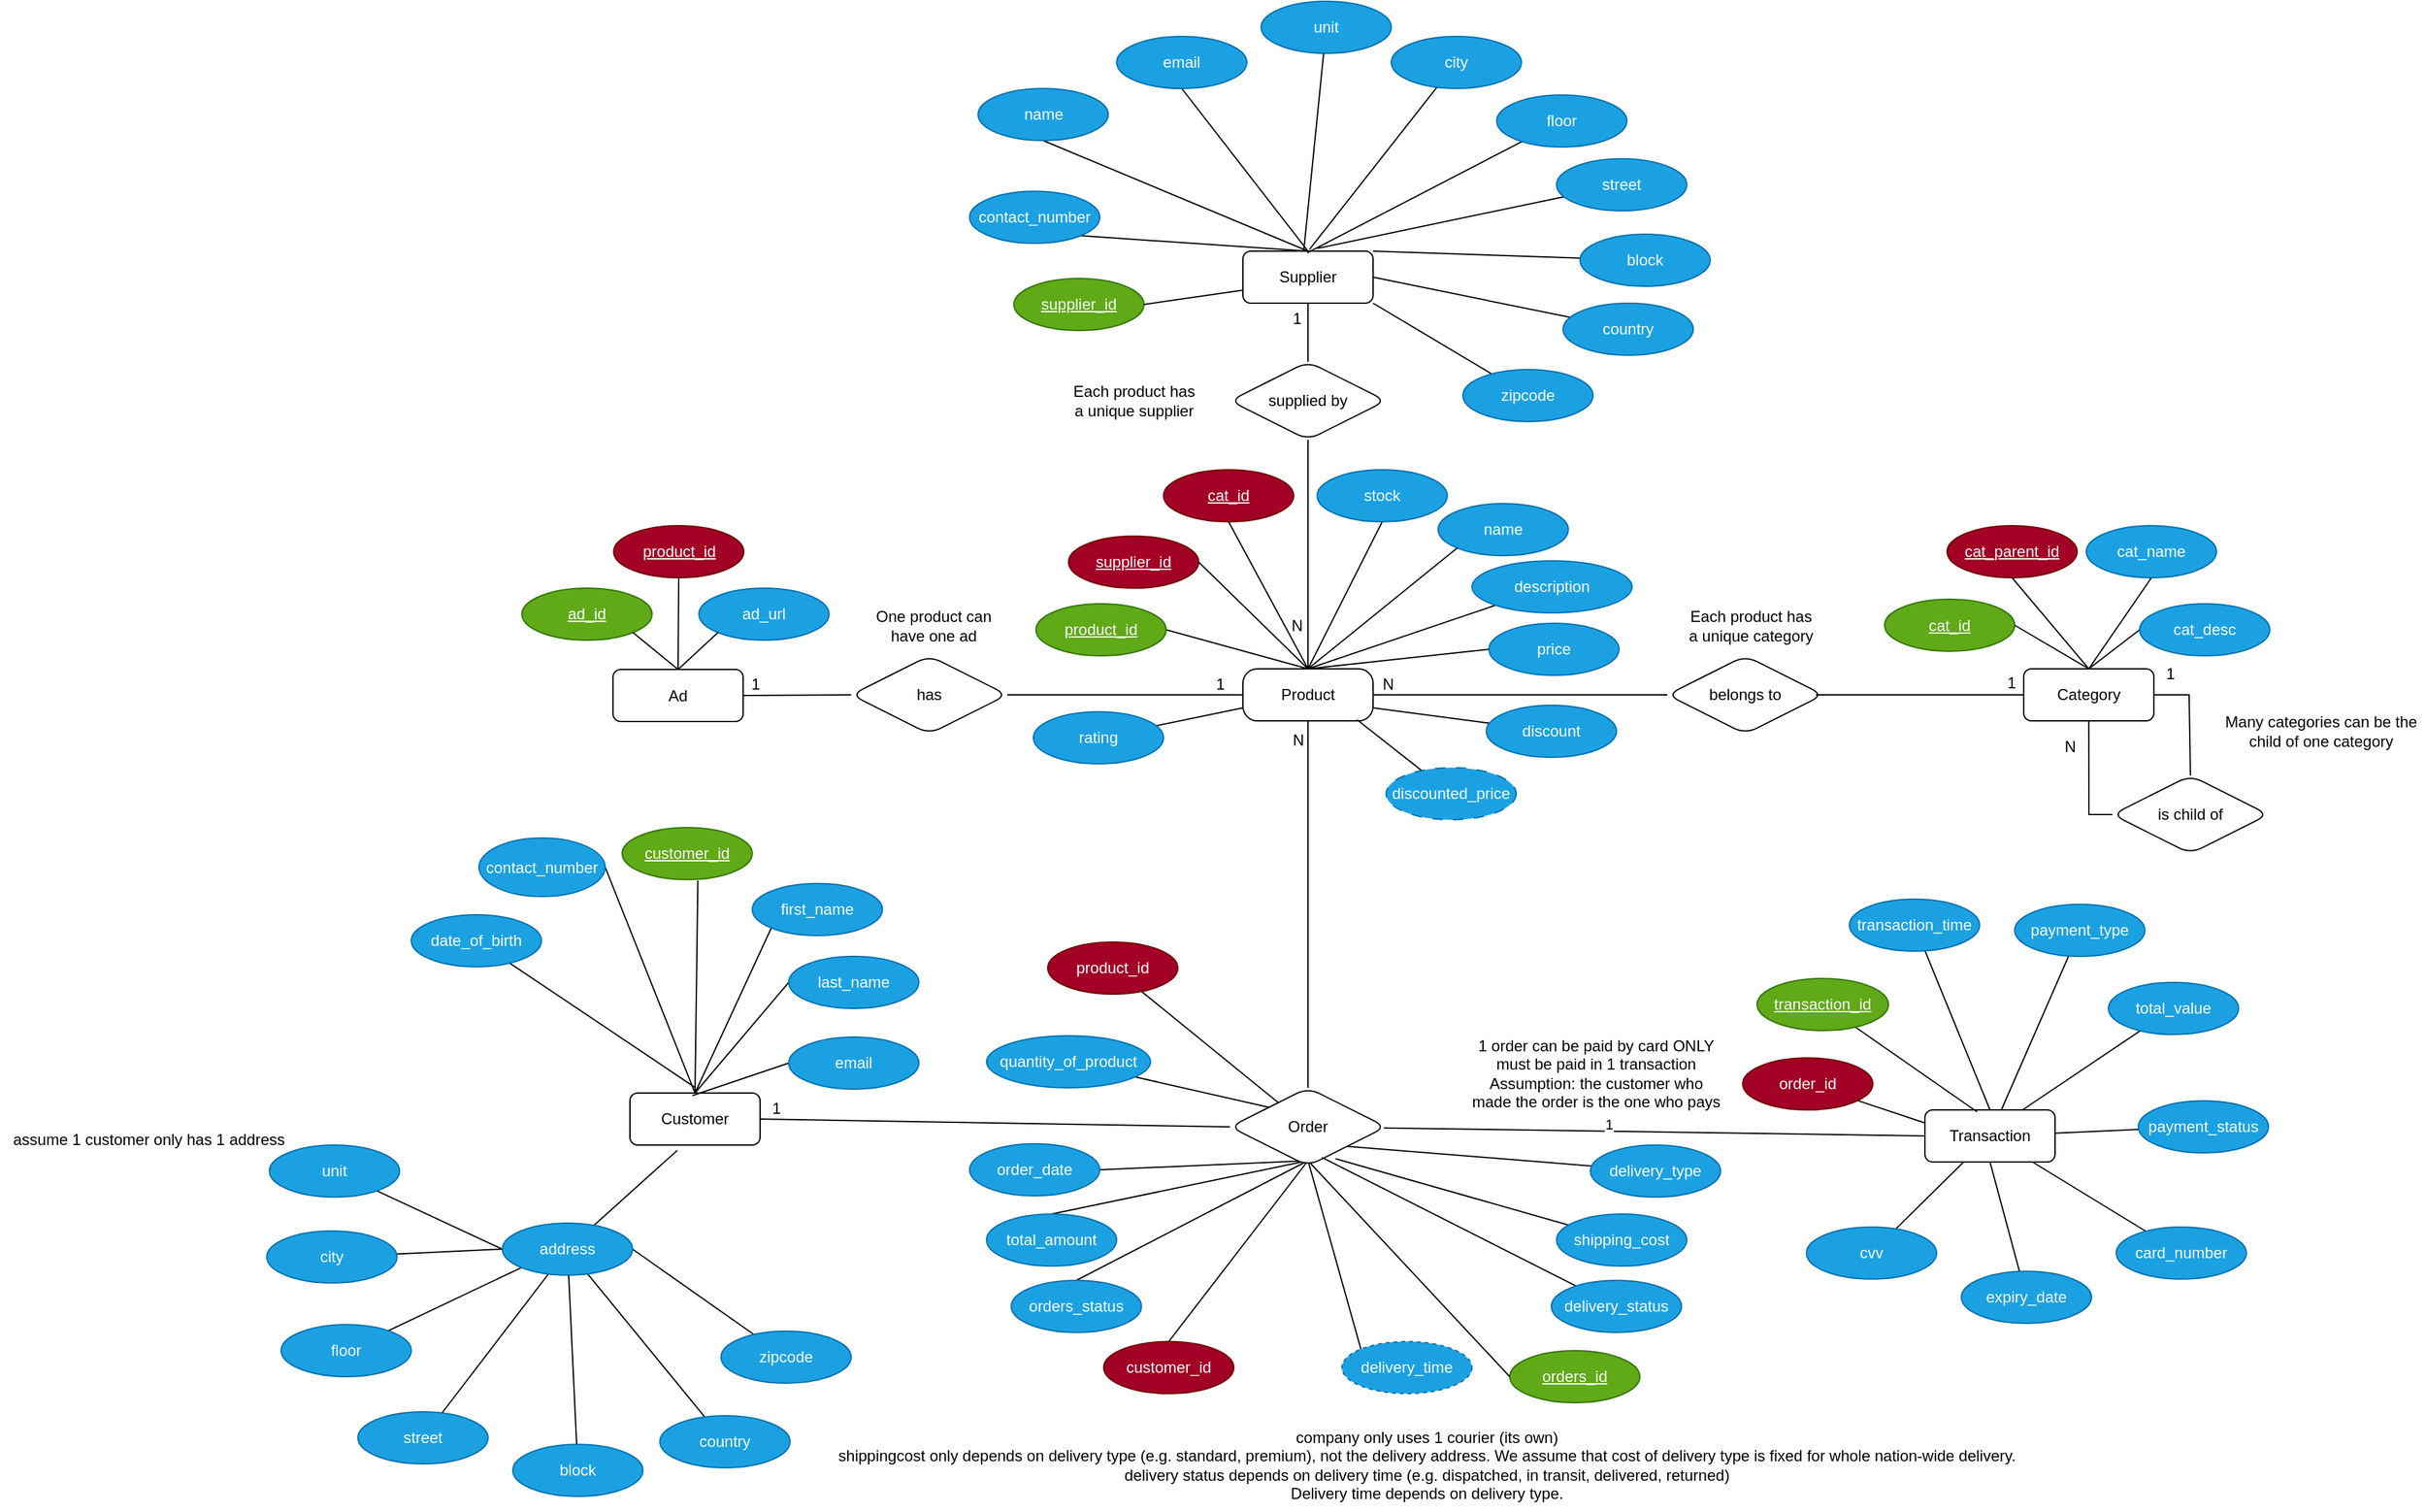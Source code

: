 <mxfile>
    <diagram id="CGE-V-YyImQBMw3J6Rf1" name="Page-1">
        <mxGraphModel dx="2831" dy="1162" grid="0" gridSize="13" guides="1" tooltips="1" connect="1" arrows="1" fold="1" page="0" pageScale="1" pageWidth="827" pageHeight="1169" math="0" shadow="0">
            <root>
                <mxCell id="0"/>
                <mxCell id="1" parent="0"/>
                <mxCell id="2" value="Customer" style="whiteSpace=wrap;html=1;align=center;rounded=1;" parent="1" vertex="1">
                    <mxGeometry x="-218" y="716" width="100" height="40" as="geometry"/>
                </mxCell>
                <mxCell id="238" style="edgeStyle=none;html=1;entryX=0.5;entryY=1;entryDx=0;entryDy=0;strokeColor=default;fontSize=10;endArrow=none;endFill=0;exitX=0.5;exitY=0;exitDx=0;exitDy=0;" parent="1" source="3" target="237" edge="1">
                    <mxGeometry relative="1" as="geometry">
                        <mxPoint x="312" y="360" as="sourcePoint"/>
                    </mxGeometry>
                </mxCell>
                <mxCell id="3" value="Product" style="whiteSpace=wrap;html=1;align=center;rounded=1;arcSize=28;" parent="1" vertex="1">
                    <mxGeometry x="253" y="390" width="100" height="40" as="geometry"/>
                </mxCell>
                <mxCell id="179" style="edgeStyle=none;html=1;exitX=0.5;exitY=1;exitDx=0;exitDy=0;entryX=1;entryY=0.5;entryDx=0;entryDy=0;strokeColor=default;endArrow=none;endFill=0;" parent="1" target="177" edge="1">
                    <mxGeometry relative="1" as="geometry">
                        <mxPoint x="303" y="768" as="sourcePoint"/>
                    </mxGeometry>
                </mxCell>
                <mxCell id="314" style="edgeStyle=none;html=1;exitX=0.5;exitY=1;exitDx=0;exitDy=0;entryX=0;entryY=0;entryDx=0;entryDy=0;endArrow=none;endFill=0;" parent="1" target="329" edge="1">
                    <mxGeometry relative="1" as="geometry">
                        <mxPoint x="303" y="768" as="sourcePoint"/>
                        <mxPoint x="363" y="863" as="targetPoint"/>
                    </mxGeometry>
                </mxCell>
                <mxCell id="6" value="Transaction" style="whiteSpace=wrap;html=1;align=center;rounded=1;" parent="1" vertex="1">
                    <mxGeometry x="777" y="729" width="100" height="40" as="geometry"/>
                </mxCell>
                <mxCell id="214" style="edgeStyle=none;html=1;exitX=0.5;exitY=0;exitDx=0;exitDy=0;entryX=0.5;entryY=1;entryDx=0;entryDy=0;strokeColor=default;endArrow=none;endFill=0;" parent="1" source="7" target="211" edge="1">
                    <mxGeometry relative="1" as="geometry"/>
                </mxCell>
                <mxCell id="7" value="Supplier" style="whiteSpace=wrap;html=1;align=center;rounded=1;" parent="1" vertex="1">
                    <mxGeometry x="253" y="69" width="100" height="40" as="geometry"/>
                </mxCell>
                <mxCell id="8" value="Category" style="whiteSpace=wrap;html=1;align=center;rounded=1;" parent="1" vertex="1">
                    <mxGeometry x="852.9" y="390" width="100" height="40" as="geometry"/>
                </mxCell>
                <mxCell id="9" value="Ad" style="whiteSpace=wrap;html=1;align=center;rounded=1;" parent="1" vertex="1">
                    <mxGeometry x="-231" y="390.5" width="100" height="40" as="geometry"/>
                </mxCell>
                <mxCell id="10" value="belongs to" style="shape=rhombus;perimeter=rhombusPerimeter;whiteSpace=wrap;html=1;align=center;rounded=1;" parent="1" vertex="1">
                    <mxGeometry x="579" y="380" width="120" height="60" as="geometry"/>
                </mxCell>
                <mxCell id="21" value="" style="endArrow=none;html=1;rounded=1;entryX=0;entryY=0.5;entryDx=0;entryDy=0;exitX=0.953;exitY=0.499;exitDx=0;exitDy=0;exitPerimeter=0;" parent="1" source="10" target="8" edge="1">
                    <mxGeometry relative="1" as="geometry">
                        <mxPoint x="793" y="344" as="sourcePoint"/>
                        <mxPoint x="950" y="440" as="targetPoint"/>
                    </mxGeometry>
                </mxCell>
                <mxCell id="22" value="1" style="resizable=0;html=1;align=right;verticalAlign=bottom;rounded=1;" parent="21" connectable="0" vertex="1">
                    <mxGeometry x="1" relative="1" as="geometry">
                        <mxPoint x="-5" as="offset"/>
                    </mxGeometry>
                </mxCell>
                <mxCell id="23" value="" style="endArrow=none;html=1;rounded=1;exitX=0;exitY=0.5;exitDx=0;exitDy=0;entryX=1;entryY=0.5;entryDx=0;entryDy=0;" parent="1" source="10" target="3" edge="1">
                    <mxGeometry relative="1" as="geometry">
                        <mxPoint x="403" y="422" as="sourcePoint"/>
                        <mxPoint x="364" y="422" as="targetPoint"/>
                    </mxGeometry>
                </mxCell>
                <mxCell id="24" value="N" style="resizable=0;html=1;align=right;verticalAlign=bottom;rounded=1;" parent="23" connectable="0" vertex="1">
                    <mxGeometry x="1" relative="1" as="geometry">
                        <mxPoint x="16" as="offset"/>
                    </mxGeometry>
                </mxCell>
                <mxCell id="25" value="cat_id" style="ellipse;whiteSpace=wrap;html=1;align=center;fontStyle=4;rounded=1;fillColor=#60a917;fontColor=#ffffff;strokeColor=#2D7600;" parent="1" vertex="1">
                    <mxGeometry x="746" y="336.5" width="100" height="40" as="geometry"/>
                </mxCell>
                <mxCell id="28" value="" style="endArrow=none;html=1;rounded=0;entryX=0.5;entryY=0;entryDx=0;entryDy=0;exitX=1;exitY=0.5;exitDx=0;exitDy=0;" parent="1" source="25" target="8" edge="1">
                    <mxGeometry relative="1" as="geometry">
                        <mxPoint x="590.9" y="474" as="sourcePoint"/>
                        <mxPoint x="750.9" y="474" as="targetPoint"/>
                    </mxGeometry>
                </mxCell>
                <mxCell id="32" value="&lt;u&gt;cat_id&lt;/u&gt;" style="ellipse;whiteSpace=wrap;html=1;align=center;rounded=1;fillColor=#a20025;fontColor=#ffffff;strokeColor=#6F0000;" parent="1" vertex="1">
                    <mxGeometry x="192" y="237" width="100" height="40" as="geometry"/>
                </mxCell>
                <mxCell id="35" value="name" style="ellipse;whiteSpace=wrap;html=1;align=center;fontStyle=0;rounded=1;fillColor=#1ba1e2;fontColor=#ffffff;strokeColor=#006EAF;" parent="1" vertex="1">
                    <mxGeometry x="403" y="263" width="100" height="40" as="geometry"/>
                </mxCell>
                <mxCell id="36" value="" style="endArrow=none;html=1;rounded=0;exitX=0;exitY=1;exitDx=0;exitDy=0;entryX=0.5;entryY=0;entryDx=0;entryDy=0;" parent="1" source="35" target="3" edge="1">
                    <mxGeometry relative="1" as="geometry">
                        <mxPoint x="346" y="422" as="sourcePoint"/>
                        <mxPoint x="219" y="410" as="targetPoint"/>
                    </mxGeometry>
                </mxCell>
                <mxCell id="41" value="" style="endArrow=none;html=1;rounded=0;exitX=0.5;exitY=1;exitDx=0;exitDy=0;entryX=0.5;entryY=0;entryDx=0;entryDy=0;" parent="1" source="32" target="3" edge="1">
                    <mxGeometry relative="1" as="geometry">
                        <mxPoint x="327" y="422" as="sourcePoint"/>
                        <mxPoint x="219" y="410" as="targetPoint"/>
                    </mxGeometry>
                </mxCell>
                <mxCell id="393" style="edgeStyle=none;html=1;endArrow=none;endFill=0;" parent="1" source="52" target="317" edge="1">
                    <mxGeometry relative="1" as="geometry"/>
                </mxCell>
                <mxCell id="52" value="product_id" style="ellipse;whiteSpace=wrap;html=1;align=center;fontStyle=0;rounded=1;fillColor=#a20025;fontColor=#ffffff;strokeColor=#6F0000;" parent="1" vertex="1">
                    <mxGeometry x="103" y="600" width="100" height="40" as="geometry"/>
                </mxCell>
                <mxCell id="60" value="&lt;div&gt;orders_id&lt;/div&gt;" style="ellipse;whiteSpace=wrap;html=1;align=center;fontStyle=4;rounded=1;fillColor=#60a917;fontColor=#ffffff;strokeColor=#2D7600;" parent="1" vertex="1">
                    <mxGeometry x="458" y="914" width="100" height="40" as="geometry"/>
                </mxCell>
                <mxCell id="61" value="" style="endArrow=none;html=1;rounded=0;exitX=0.5;exitY=1;exitDx=0;exitDy=0;entryX=0;entryY=0.5;entryDx=0;entryDy=0;" parent="1" target="60" edge="1">
                    <mxGeometry relative="1" as="geometry">
                        <mxPoint x="303" y="768" as="sourcePoint"/>
                        <mxPoint x="459" y="850" as="targetPoint"/>
                    </mxGeometry>
                </mxCell>
                <mxCell id="62" value="" style="endArrow=none;html=1;rounded=0;entryX=0.5;entryY=0;entryDx=0;entryDy=0;exitX=0.5;exitY=1;exitDx=0;exitDy=0;" parent="1" target="64" edge="1">
                    <mxGeometry relative="1" as="geometry">
                        <mxPoint x="303" y="768" as="sourcePoint"/>
                        <mxPoint x="1168" y="798.67" as="targetPoint"/>
                    </mxGeometry>
                </mxCell>
                <mxCell id="64" value="&lt;div&gt;customer_id&lt;/div&gt;" style="ellipse;whiteSpace=wrap;html=1;align=center;fontStyle=0;rounded=1;fillColor=#a20025;fontColor=#ffffff;strokeColor=#6F0000;" parent="1" vertex="1">
                    <mxGeometry x="146" y="907" width="100" height="40" as="geometry"/>
                </mxCell>
                <mxCell id="66" value="supplied by" style="shape=rhombus;perimeter=rhombusPerimeter;whiteSpace=wrap;html=1;align=center;rounded=1;" parent="1" vertex="1">
                    <mxGeometry x="243" y="154" width="120" height="60" as="geometry"/>
                </mxCell>
                <mxCell id="67" value="" style="endArrow=none;html=1;rounded=1;entryX=0.5;entryY=1;entryDx=0;entryDy=0;exitX=0.5;exitY=0;exitDx=0;exitDy=0;" parent="1" source="66" target="7" edge="1">
                    <mxGeometry relative="1" as="geometry">
                        <mxPoint x="515" y="164" as="sourcePoint"/>
                        <mxPoint x="564.64" y="230" as="targetPoint"/>
                    </mxGeometry>
                </mxCell>
                <mxCell id="68" value="1" style="resizable=0;html=1;align=right;verticalAlign=bottom;rounded=1;" parent="67" connectable="0" vertex="1">
                    <mxGeometry x="1" relative="1" as="geometry">
                        <mxPoint x="-5" y="20" as="offset"/>
                    </mxGeometry>
                </mxCell>
                <mxCell id="69" value="" style="endArrow=none;html=1;rounded=1;exitX=0.5;exitY=1;exitDx=0;exitDy=0;entryX=0.5;entryY=0;entryDx=0;entryDy=0;" parent="1" source="66" target="3" edge="1">
                    <mxGeometry relative="1" as="geometry">
                        <mxPoint x="385" y="313" as="sourcePoint"/>
                        <mxPoint x="335" y="301" as="targetPoint"/>
                    </mxGeometry>
                </mxCell>
                <mxCell id="70" value="N" style="resizable=0;html=1;align=right;verticalAlign=bottom;rounded=1;" parent="69" connectable="0" vertex="1">
                    <mxGeometry x="1" relative="1" as="geometry">
                        <mxPoint x="-4" y="-25" as="offset"/>
                    </mxGeometry>
                </mxCell>
                <mxCell id="71" value="supplier_id" style="ellipse;whiteSpace=wrap;html=1;align=center;fontStyle=4;rounded=1;fillColor=#60a917;fontColor=#ffffff;strokeColor=#2D7600;" parent="1" vertex="1">
                    <mxGeometry x="77" y="90" width="100" height="40" as="geometry"/>
                </mxCell>
                <mxCell id="72" value="" style="endArrow=none;html=1;rounded=0;entryX=1;entryY=0.5;entryDx=0;entryDy=0;exitX=0;exitY=0.75;exitDx=0;exitDy=0;" parent="1" source="7" target="71" edge="1">
                    <mxGeometry relative="1" as="geometry">
                        <mxPoint x="373" y="88" as="sourcePoint"/>
                        <mxPoint x="331" y="98" as="targetPoint"/>
                    </mxGeometry>
                </mxCell>
                <mxCell id="73" value="Each product has&lt;br&gt; a unique supplier" style="text;html=1;align=center;verticalAlign=middle;resizable=0;points=[];autosize=1;strokeColor=none;fillColor=none;" parent="1" vertex="1">
                    <mxGeometry x="112" y="163.5" width="114" height="41" as="geometry"/>
                </mxCell>
                <mxCell id="75" value="" style="endArrow=none;html=1;rounded=0;exitX=0.5;exitY=0;exitDx=0;exitDy=0;entryX=0.582;entryY=1.02;entryDx=0;entryDy=0;entryPerimeter=0;" parent="1" source="2" target="76" edge="1">
                    <mxGeometry relative="1" as="geometry">
                        <mxPoint x="-297" y="782.67" as="sourcePoint"/>
                        <mxPoint x="-297" y="820.34" as="targetPoint"/>
                    </mxGeometry>
                </mxCell>
                <mxCell id="76" value="&lt;div&gt;customer_id&lt;/div&gt;" style="ellipse;whiteSpace=wrap;html=1;align=center;fontStyle=4;rounded=1;fillColor=#60a917;fontColor=#ffffff;strokeColor=#2D7600;" parent="1" vertex="1">
                    <mxGeometry x="-224" y="512" width="100" height="40" as="geometry"/>
                </mxCell>
                <mxCell id="77" value="Each product has&lt;br&gt; a unique category" style="text;html=1;align=center;verticalAlign=middle;resizable=0;points=[];autosize=1;strokeColor=none;fillColor=none;" parent="1" vertex="1">
                    <mxGeometry x="585" y="336" width="115" height="41" as="geometry"/>
                </mxCell>
                <mxCell id="78" value="" style="endArrow=none;html=1;rounded=0;entryX=1;entryY=0.5;entryDx=0;entryDy=0;exitX=0;exitY=0.5;exitDx=0;exitDy=0;" parent="1" source="317" target="2" edge="1">
                    <mxGeometry relative="1" as="geometry">
                        <mxPoint x="30" y="748" as="sourcePoint"/>
                        <mxPoint x="155" y="548.67" as="targetPoint"/>
                    </mxGeometry>
                </mxCell>
                <mxCell id="79" value="1" style="resizable=0;html=1;align=right;verticalAlign=bottom;" parent="78" connectable="0" vertex="1">
                    <mxGeometry x="1" relative="1" as="geometry">
                        <mxPoint x="16" as="offset"/>
                    </mxGeometry>
                </mxCell>
                <mxCell id="82" value="" style="endArrow=none;html=1;rounded=0;entryX=0.5;entryY=1;entryDx=0;entryDy=0;exitX=0.5;exitY=0;exitDx=0;exitDy=0;" parent="1" source="317" target="3" edge="1">
                    <mxGeometry relative="1" as="geometry">
                        <mxPoint x="303" y="510" as="sourcePoint"/>
                        <mxPoint x="340" y="582" as="targetPoint"/>
                    </mxGeometry>
                </mxCell>
                <mxCell id="83" value="N" style="resizable=0;html=1;align=right;verticalAlign=bottom;" parent="82" connectable="0" vertex="1">
                    <mxGeometry x="1" relative="1" as="geometry">
                        <mxPoint x="-3" y="23" as="offset"/>
                    </mxGeometry>
                </mxCell>
                <mxCell id="87" value="supplier_id" style="ellipse;whiteSpace=wrap;html=1;align=center;fontStyle=4;rounded=1;fillColor=#a20025;fontColor=#ffffff;strokeColor=#6F0000;" parent="1" vertex="1">
                    <mxGeometry x="119" y="288" width="100" height="40" as="geometry"/>
                </mxCell>
                <mxCell id="88" value="" style="endArrow=none;html=1;rounded=0;exitX=1;exitY=0.5;exitDx=0;exitDy=0;entryX=0.5;entryY=0;entryDx=0;entryDy=0;" parent="1" source="87" target="3" edge="1">
                    <mxGeometry relative="1" as="geometry">
                        <mxPoint x="346" y="546" as="sourcePoint"/>
                        <mxPoint x="253" y="534" as="targetPoint"/>
                    </mxGeometry>
                </mxCell>
                <mxCell id="402" style="edgeStyle=none;html=1;entryX=0.401;entryY=0.037;entryDx=0;entryDy=0;entryPerimeter=0;endArrow=none;endFill=0;" parent="1" source="94" target="6" edge="1">
                    <mxGeometry relative="1" as="geometry"/>
                </mxCell>
                <mxCell id="94" value="transaction_id" style="ellipse;whiteSpace=wrap;html=1;align=center;fontStyle=4;rounded=1;fillColor=#60a917;fontColor=#ffffff;strokeColor=#2D7600;" parent="1" vertex="1">
                    <mxGeometry x="648" y="628" width="101" height="40" as="geometry"/>
                </mxCell>
                <mxCell id="108" value="&lt;u&gt;ad_id&lt;/u&gt;" style="ellipse;whiteSpace=wrap;html=1;align=center;rounded=1;fillColor=#60a917;fontColor=#ffffff;strokeColor=#2D7600;" parent="1" vertex="1">
                    <mxGeometry x="-301" y="328" width="100" height="40" as="geometry"/>
                </mxCell>
                <mxCell id="111" value="" style="endArrow=none;html=1;rounded=0;exitX=1;exitY=1;exitDx=0;exitDy=0;entryX=0.5;entryY=0;entryDx=0;entryDy=0;" parent="1" source="108" target="9" edge="1">
                    <mxGeometry relative="1" as="geometry">
                        <mxPoint x="-99" y="362" as="sourcePoint"/>
                        <mxPoint x="-173" y="350.0" as="targetPoint"/>
                    </mxGeometry>
                </mxCell>
                <mxCell id="114" value="has" style="shape=rhombus;perimeter=rhombusPerimeter;whiteSpace=wrap;html=1;align=center;rounded=1;" parent="1" vertex="1">
                    <mxGeometry x="-48" y="380" width="120" height="60" as="geometry"/>
                </mxCell>
                <mxCell id="119" value="" style="endArrow=none;html=1;rounded=0;entryX=0;entryY=0.5;entryDx=0;entryDy=0;exitX=1;exitY=0.5;exitDx=0;exitDy=0;" parent="1" source="114" target="3" edge="1">
                    <mxGeometry relative="1" as="geometry">
                        <mxPoint x="102" y="378" as="sourcePoint"/>
                        <mxPoint x="262" y="378" as="targetPoint"/>
                    </mxGeometry>
                </mxCell>
                <mxCell id="120" value="1" style="resizable=0;html=1;align=right;verticalAlign=bottom;" parent="119" connectable="0" vertex="1">
                    <mxGeometry x="1" relative="1" as="geometry">
                        <mxPoint x="-14" as="offset"/>
                    </mxGeometry>
                </mxCell>
                <mxCell id="121" value="" style="endArrow=none;html=1;rounded=0;entryX=1;entryY=0.5;entryDx=0;entryDy=0;exitX=0;exitY=0.5;exitDx=0;exitDy=0;" parent="1" source="114" target="9" edge="1">
                    <mxGeometry relative="1" as="geometry">
                        <mxPoint x="-57" y="410.0" as="sourcePoint"/>
                        <mxPoint x="156" y="423.0" as="targetPoint"/>
                    </mxGeometry>
                </mxCell>
                <mxCell id="122" value="1" style="resizable=0;html=1;align=right;verticalAlign=bottom;" parent="121" connectable="0" vertex="1">
                    <mxGeometry x="1" relative="1" as="geometry">
                        <mxPoint x="13" as="offset"/>
                    </mxGeometry>
                </mxCell>
                <mxCell id="123" value="One product can &lt;br&gt;have one ad" style="text;html=1;align=center;verticalAlign=middle;resizable=0;points=[];autosize=1;strokeColor=none;fillColor=none;" parent="1" vertex="1">
                    <mxGeometry x="-39" y="336.5" width="108" height="41" as="geometry"/>
                </mxCell>
                <mxCell id="141" value="product_id" style="ellipse;whiteSpace=wrap;html=1;align=center;fontStyle=4;rounded=1;fillColor=#a20025;fontColor=#ffffff;strokeColor=#6F0000;" parent="1" vertex="1">
                    <mxGeometry x="-230.5" y="280" width="100" height="40" as="geometry"/>
                </mxCell>
                <mxCell id="142" value="" style="endArrow=none;html=1;rounded=0;entryX=0.5;entryY=1;entryDx=0;entryDy=0;exitX=0.5;exitY=0;exitDx=0;exitDy=0;" parent="1" source="9" target="141" edge="1">
                    <mxGeometry relative="1" as="geometry">
                        <mxPoint x="143" y="511" as="sourcePoint"/>
                        <mxPoint x="303" y="511" as="targetPoint"/>
                    </mxGeometry>
                </mxCell>
                <mxCell id="403" style="edgeStyle=none;html=1;entryX=0;entryY=0.25;entryDx=0;entryDy=0;endArrow=none;endFill=0;" parent="1" source="148" target="6" edge="1">
                    <mxGeometry relative="1" as="geometry"/>
                </mxCell>
                <mxCell id="148" value="order_id" style="ellipse;whiteSpace=wrap;html=1;align=center;fontStyle=0;rounded=1;fillColor=#a20025;fontColor=#ffffff;strokeColor=#6F0000;" parent="1" vertex="1">
                    <mxGeometry x="637" y="689" width="100" height="40" as="geometry"/>
                </mxCell>
                <mxCell id="151" value="is child of" style="shape=rhombus;perimeter=rhombusPerimeter;whiteSpace=wrap;html=1;align=center;rounded=1;shadow=0;" parent="1" vertex="1">
                    <mxGeometry x="921" y="472" width="120" height="60" as="geometry"/>
                </mxCell>
                <mxCell id="156" value="cat_parent_id" style="ellipse;whiteSpace=wrap;html=1;align=center;fontStyle=4;rounded=1;fillColor=#a20025;fontColor=#ffffff;strokeColor=#6F0000;" parent="1" vertex="1">
                    <mxGeometry x="794" y="280" width="100" height="40" as="geometry"/>
                </mxCell>
                <mxCell id="157" value="" style="endArrow=none;html=1;rounded=0;entryX=0.5;entryY=0;entryDx=0;entryDy=0;exitX=0.5;exitY=1;exitDx=0;exitDy=0;" parent="1" source="156" target="8" edge="1">
                    <mxGeometry relative="1" as="geometry">
                        <mxPoint x="719" y="469" as="sourcePoint"/>
                        <mxPoint x="1031" y="385" as="targetPoint"/>
                    </mxGeometry>
                </mxCell>
                <mxCell id="158" value="&lt;div&gt;Many categories can be the&lt;/div&gt;&lt;div&gt;child of one category&lt;br&gt;&lt;/div&gt;" style="text;html=1;align=center;verticalAlign=middle;resizable=0;points=[];autosize=1;strokeColor=none;fillColor=none;" parent="1" vertex="1">
                    <mxGeometry x="1001.0" y="417" width="160" height="41" as="geometry"/>
                </mxCell>
                <mxCell id="159" value="" style="endArrow=none;html=1;rounded=0;exitX=0;exitY=0.5;exitDx=0;exitDy=0;entryX=0.5;entryY=1;entryDx=0;entryDy=0;" parent="1" source="151" target="8" edge="1">
                    <mxGeometry relative="1" as="geometry">
                        <mxPoint x="446" y="761" as="sourcePoint"/>
                        <mxPoint x="519" y="761" as="targetPoint"/>
                        <Array as="points">
                            <mxPoint x="903" y="502"/>
                        </Array>
                    </mxGeometry>
                </mxCell>
                <mxCell id="160" value="N" style="resizable=0;html=1;align=right;verticalAlign=bottom;" parent="159" connectable="0" vertex="1">
                    <mxGeometry x="1" relative="1" as="geometry">
                        <mxPoint x="-9" y="28" as="offset"/>
                    </mxGeometry>
                </mxCell>
                <mxCell id="161" value="" style="endArrow=none;html=1;rounded=0;entryX=0.5;entryY=0;entryDx=0;entryDy=0;exitX=1;exitY=0.5;exitDx=0;exitDy=0;" parent="1" source="8" target="151" edge="1">
                    <mxGeometry relative="1" as="geometry">
                        <mxPoint x="1022" y="413" as="sourcePoint"/>
                        <mxPoint x="870" y="762" as="targetPoint"/>
                        <Array as="points">
                            <mxPoint x="980" y="410"/>
                        </Array>
                    </mxGeometry>
                </mxCell>
                <mxCell id="162" value="1" style="resizable=0;html=1;align=right;verticalAlign=bottom;" parent="161" connectable="0" vertex="1">
                    <mxGeometry x="1" relative="1" as="geometry">
                        <mxPoint x="-11" y="-69" as="offset"/>
                    </mxGeometry>
                </mxCell>
                <mxCell id="166" style="edgeStyle=none;html=1;exitX=1;exitY=0.5;exitDx=0;exitDy=0;entryX=0.5;entryY=0;entryDx=0;entryDy=0;strokeColor=default;endArrow=none;endFill=0;" parent="1" source="163" target="3" edge="1">
                    <mxGeometry relative="1" as="geometry"/>
                </mxCell>
                <mxCell id="163" value="product_id" style="ellipse;whiteSpace=wrap;html=1;align=center;fontStyle=4;rounded=1;fillColor=#60a917;fontColor=#ffffff;strokeColor=#2D7600;" parent="1" vertex="1">
                    <mxGeometry x="94" y="340" width="100" height="40" as="geometry"/>
                </mxCell>
                <mxCell id="165" style="edgeStyle=none;html=1;exitX=0;exitY=1;exitDx=0;exitDy=0;entryX=0.5;entryY=0;entryDx=0;entryDy=0;strokeColor=default;endArrow=none;endFill=0;" parent="1" source="164" target="3" edge="1">
                    <mxGeometry relative="1" as="geometry"/>
                </mxCell>
                <mxCell id="164" value="description" style="ellipse;whiteSpace=wrap;html=1;align=center;fontStyle=0;rounded=1;fillColor=#1ba1e2;fontColor=#ffffff;strokeColor=#006EAF;" parent="1" vertex="1">
                    <mxGeometry x="429" y="307" width="123" height="40" as="geometry"/>
                </mxCell>
                <mxCell id="168" style="edgeStyle=none;html=1;exitX=0;exitY=0.5;exitDx=0;exitDy=0;entryX=0.5;entryY=0;entryDx=0;entryDy=0;strokeColor=default;endArrow=none;endFill=0;" parent="1" source="167" target="3" edge="1">
                    <mxGeometry relative="1" as="geometry"/>
                </mxCell>
                <mxCell id="167" value="price" style="ellipse;whiteSpace=wrap;html=1;align=center;fontStyle=0;rounded=1;fillColor=#1ba1e2;fontColor=#ffffff;strokeColor=#006EAF;" parent="1" vertex="1">
                    <mxGeometry x="442" y="355" width="100" height="40" as="geometry"/>
                </mxCell>
                <mxCell id="172" style="edgeStyle=none;html=1;exitX=0.5;exitY=1;exitDx=0;exitDy=0;entryX=0.5;entryY=0;entryDx=0;entryDy=0;strokeColor=default;endArrow=none;endFill=0;" parent="1" source="170" target="8" edge="1">
                    <mxGeometry relative="1" as="geometry"/>
                </mxCell>
                <mxCell id="170" value="cat_name" style="ellipse;whiteSpace=wrap;html=1;align=center;fontStyle=0;rounded=1;fillColor=#1ba1e2;fontColor=#ffffff;strokeColor=#006EAF;" parent="1" vertex="1">
                    <mxGeometry x="901" y="280" width="100" height="40" as="geometry"/>
                </mxCell>
                <mxCell id="173" style="edgeStyle=none;html=1;exitX=0;exitY=0.5;exitDx=0;exitDy=0;entryX=0.5;entryY=0;entryDx=0;entryDy=0;strokeColor=default;endArrow=none;endFill=0;" parent="1" source="171" target="8" edge="1">
                    <mxGeometry relative="1" as="geometry"/>
                </mxCell>
                <mxCell id="171" value="cat_desc" style="ellipse;whiteSpace=wrap;html=1;align=center;fontStyle=0;rounded=1;fillColor=#1ba1e2;fontColor=#ffffff;strokeColor=#006EAF;" parent="1" vertex="1">
                    <mxGeometry x="942" y="340" width="100" height="40" as="geometry"/>
                </mxCell>
                <mxCell id="184" style="edgeStyle=none;html=1;exitX=0.5;exitY=0;exitDx=0;exitDy=0;entryX=0.5;entryY=1;entryDx=0;entryDy=0;strokeColor=default;endArrow=none;endFill=0;" parent="1" source="175" edge="1">
                    <mxGeometry relative="1" as="geometry">
                        <mxPoint x="303" y="768" as="targetPoint"/>
                    </mxGeometry>
                </mxCell>
                <mxCell id="175" value="&lt;div&gt;orders_status&lt;/div&gt;" style="ellipse;whiteSpace=wrap;html=1;align=center;fontStyle=0;rounded=1;fillColor=#1ba1e2;fontColor=#ffffff;strokeColor=#006EAF;" parent="1" vertex="1">
                    <mxGeometry x="75" y="860" width="100" height="40" as="geometry"/>
                </mxCell>
                <mxCell id="182" style="edgeStyle=none;html=1;exitX=0.5;exitY=0;exitDx=0;exitDy=0;entryX=0.5;entryY=1;entryDx=0;entryDy=0;strokeColor=default;endArrow=none;endFill=0;" parent="1" source="176" edge="1">
                    <mxGeometry relative="1" as="geometry">
                        <mxPoint x="303" y="768" as="targetPoint"/>
                    </mxGeometry>
                </mxCell>
                <mxCell id="176" value="&lt;div&gt;total_amount&lt;/div&gt;" style="ellipse;whiteSpace=wrap;html=1;align=center;fontStyle=0;rounded=1;fillColor=#1ba1e2;fontColor=#ffffff;strokeColor=#006EAF;" parent="1" vertex="1">
                    <mxGeometry x="56" y="809" width="100" height="40" as="geometry"/>
                </mxCell>
                <mxCell id="177" value="&lt;div&gt;order_date&lt;/div&gt;" style="ellipse;whiteSpace=wrap;html=1;align=center;fontStyle=0;rounded=1;fillColor=#1ba1e2;fontColor=#ffffff;strokeColor=#006EAF;" parent="1" vertex="1">
                    <mxGeometry x="43" y="755" width="100" height="40" as="geometry"/>
                </mxCell>
                <mxCell id="392" style="edgeStyle=none;html=1;entryX=0;entryY=0;entryDx=0;entryDy=0;endArrow=none;endFill=0;" parent="1" source="205" target="317" edge="1">
                    <mxGeometry relative="1" as="geometry"/>
                </mxCell>
                <mxCell id="205" value="quantity_of_product" style="ellipse;whiteSpace=wrap;html=1;align=center;fontStyle=0;rounded=1;fillColor=#1ba1e2;fontColor=#ffffff;strokeColor=#006EAF;" parent="1" vertex="1">
                    <mxGeometry x="56" y="672" width="126" height="40" as="geometry"/>
                </mxCell>
                <mxCell id="344" style="edgeStyle=none;html=1;entryX=1;entryY=0.75;entryDx=0;entryDy=0;endArrow=none;endFill=0;" parent="1" source="206" target="3" edge="1">
                    <mxGeometry relative="1" as="geometry"/>
                </mxCell>
                <mxCell id="206" value="&lt;div&gt;discount&lt;/div&gt;" style="ellipse;whiteSpace=wrap;html=1;align=center;fontStyle=0;rounded=1;fillColor=#1ba1e2;fontColor=#ffffff;strokeColor=#006EAF;" parent="1" vertex="1">
                    <mxGeometry x="440" y="418" width="100" height="40" as="geometry"/>
                </mxCell>
                <mxCell id="213" style="edgeStyle=none;html=1;entryX=0.5;entryY=0;entryDx=0;entryDy=0;strokeColor=default;endArrow=none;endFill=0;exitX=0.5;exitY=1;exitDx=0;exitDy=0;" parent="1" source="209" target="7" edge="1">
                    <mxGeometry relative="1" as="geometry">
                        <mxPoint x="250" y="-3" as="sourcePoint"/>
                    </mxGeometry>
                </mxCell>
                <mxCell id="209" value="name" style="ellipse;whiteSpace=wrap;html=1;align=center;fontStyle=0;rounded=1;fillColor=#1ba1e2;fontColor=#ffffff;strokeColor=#006EAF;" parent="1" vertex="1">
                    <mxGeometry x="49.5" y="-56" width="100" height="40" as="geometry"/>
                </mxCell>
                <mxCell id="212" style="edgeStyle=none;html=1;exitX=1;exitY=1;exitDx=0;exitDy=0;entryX=0.5;entryY=0;entryDx=0;entryDy=0;strokeColor=default;endArrow=none;endFill=0;" parent="1" source="210" target="7" edge="1">
                    <mxGeometry relative="1" as="geometry"/>
                </mxCell>
                <mxCell id="210" value="contact_number" style="ellipse;whiteSpace=wrap;html=1;align=center;fontStyle=0;rounded=1;fillColor=#1ba1e2;fontColor=#ffffff;strokeColor=#006EAF;" parent="1" vertex="1">
                    <mxGeometry x="43" y="23" width="100" height="40" as="geometry"/>
                </mxCell>
                <mxCell id="211" value="email" style="ellipse;whiteSpace=wrap;html=1;align=center;fontStyle=0;rounded=1;fillColor=#1ba1e2;fontColor=#ffffff;strokeColor=#006EAF;" parent="1" vertex="1">
                    <mxGeometry x="156" y="-96" width="100" height="40" as="geometry"/>
                </mxCell>
                <mxCell id="217" value="ad_url" style="ellipse;whiteSpace=wrap;html=1;align=center;fontStyle=0;rounded=1;fillColor=#1ba1e2;fontColor=#ffffff;strokeColor=#006EAF;" parent="1" vertex="1">
                    <mxGeometry x="-165" y="328" width="100" height="40" as="geometry"/>
                </mxCell>
                <mxCell id="218" value="" style="endArrow=none;html=1;rounded=0;exitX=0;exitY=1;exitDx=0;exitDy=0;entryX=0.5;entryY=0;entryDx=0;entryDy=0;" parent="1" source="217" target="9" edge="1">
                    <mxGeometry relative="1" as="geometry">
                        <mxPoint x="-20" y="389.5" as="sourcePoint"/>
                        <mxPoint x="-63" y="357.5" as="targetPoint"/>
                    </mxGeometry>
                </mxCell>
                <mxCell id="226" style="edgeStyle=none;html=1;exitX=0;exitY=1;exitDx=0;exitDy=0;entryX=0.5;entryY=0;entryDx=0;entryDy=0;strokeColor=default;fontSize=10;endArrow=none;endFill=0;" parent="1" source="220" target="2" edge="1">
                    <mxGeometry relative="1" as="geometry"/>
                </mxCell>
                <mxCell id="220" value="first_name" style="ellipse;whiteSpace=wrap;html=1;align=center;fontStyle=0;rounded=1;fillColor=#1ba1e2;fontColor=#ffffff;strokeColor=#006EAF;" parent="1" vertex="1">
                    <mxGeometry x="-124" y="555" width="100" height="40" as="geometry"/>
                </mxCell>
                <mxCell id="230" style="edgeStyle=none;html=1;exitX=0;exitY=0.5;exitDx=0;exitDy=0;strokeColor=default;fontSize=10;endArrow=none;endFill=0;" parent="1" source="222" edge="1">
                    <mxGeometry relative="1" as="geometry">
                        <mxPoint x="-170" y="718" as="targetPoint"/>
                    </mxGeometry>
                </mxCell>
                <mxCell id="222" value="email" style="ellipse;whiteSpace=wrap;html=1;align=center;fontStyle=0;rounded=1;fillColor=#1ba1e2;fontColor=#ffffff;strokeColor=#006EAF;" parent="1" vertex="1">
                    <mxGeometry x="-96" y="673" width="100" height="40" as="geometry"/>
                </mxCell>
                <mxCell id="228" style="edgeStyle=none;html=1;exitX=1;exitY=0.5;exitDx=0;exitDy=0;entryX=0.5;entryY=0;entryDx=0;entryDy=0;strokeColor=default;fontSize=10;endArrow=none;endFill=0;" parent="1" source="223" target="2" edge="1">
                    <mxGeometry relative="1" as="geometry"/>
                </mxCell>
                <mxCell id="223" value="contact_number" style="ellipse;whiteSpace=wrap;html=1;align=center;fontStyle=0;rounded=1;fillColor=#1ba1e2;fontColor=#ffffff;strokeColor=#006EAF;" parent="1" vertex="1">
                    <mxGeometry x="-334" y="520" width="97" height="45" as="geometry"/>
                </mxCell>
                <mxCell id="229" style="edgeStyle=none;html=1;exitX=0;exitY=0.5;exitDx=0;exitDy=0;entryX=0.5;entryY=0;entryDx=0;entryDy=0;strokeColor=default;fontSize=10;endArrow=none;endFill=0;" parent="1" source="224" target="2" edge="1">
                    <mxGeometry relative="1" as="geometry"/>
                </mxCell>
                <mxCell id="224" value="last_name" style="ellipse;whiteSpace=wrap;html=1;align=center;fontStyle=0;rounded=1;fillColor=#1ba1e2;fontColor=#ffffff;strokeColor=#006EAF;" parent="1" vertex="1">
                    <mxGeometry x="-96" y="611" width="100" height="40" as="geometry"/>
                </mxCell>
                <mxCell id="401" style="edgeStyle=none;html=1;entryX=0.5;entryY=0;entryDx=0;entryDy=0;endArrow=none;endFill=0;" parent="1" source="231" target="6" edge="1">
                    <mxGeometry relative="1" as="geometry"/>
                </mxCell>
                <mxCell id="231" value="transaction_time" style="ellipse;whiteSpace=wrap;html=1;align=center;fontStyle=0;rounded=1;fillColor=#1ba1e2;fontColor=#ffffff;strokeColor=#006EAF;" parent="1" vertex="1">
                    <mxGeometry x="719" y="567" width="100" height="40" as="geometry"/>
                </mxCell>
                <mxCell id="400" style="edgeStyle=none;html=1;endArrow=none;endFill=0;" parent="1" source="232" target="6" edge="1">
                    <mxGeometry relative="1" as="geometry"/>
                </mxCell>
                <mxCell id="232" value="payment_type" style="ellipse;whiteSpace=wrap;html=1;align=center;fontStyle=0;rounded=1;fillColor=#1ba1e2;fontColor=#ffffff;strokeColor=#006EAF;" parent="1" vertex="1">
                    <mxGeometry x="846" y="571" width="100" height="40" as="geometry"/>
                </mxCell>
                <mxCell id="399" style="edgeStyle=none;html=1;entryX=0.75;entryY=0;entryDx=0;entryDy=0;endArrow=none;endFill=0;" parent="1" source="233" target="6" edge="1">
                    <mxGeometry relative="1" as="geometry"/>
                </mxCell>
                <mxCell id="233" value="total_value" style="ellipse;whiteSpace=wrap;html=1;align=center;fontStyle=0;rounded=1;fillColor=#1ba1e2;fontColor=#ffffff;strokeColor=#006EAF;" parent="1" vertex="1">
                    <mxGeometry x="918" y="631" width="100" height="40" as="geometry"/>
                </mxCell>
                <mxCell id="237" value="stock" style="ellipse;whiteSpace=wrap;html=1;align=center;fontStyle=0;rounded=1;fillColor=#1ba1e2;fontColor=#ffffff;strokeColor=#006EAF;" parent="1" vertex="1">
                    <mxGeometry x="310" y="237" width="100" height="40" as="geometry"/>
                </mxCell>
                <mxCell id="604" style="edgeStyle=none;html=1;entryX=0.676;entryY=0.909;entryDx=0;entryDy=0;entryPerimeter=0;endArrow=none;endFill=0;" edge="1" parent="1" source="256" target="317">
                    <mxGeometry relative="1" as="geometry"/>
                </mxCell>
                <mxCell id="256" value="shipping_cost" style="ellipse;whiteSpace=wrap;html=1;align=center;fontStyle=0;rounded=1;fillColor=#1ba1e2;fontColor=#ffffff;strokeColor=#006EAF;" parent="1" vertex="1">
                    <mxGeometry x="494" y="809" width="100" height="40" as="geometry"/>
                </mxCell>
                <mxCell id="398" style="edgeStyle=none;html=1;endArrow=none;endFill=0;" parent="1" source="269" target="6" edge="1">
                    <mxGeometry relative="1" as="geometry"/>
                </mxCell>
                <mxCell id="269" value="payment_status" style="ellipse;whiteSpace=wrap;html=1;align=center;fontStyle=0;rounded=1;fillColor=#1ba1e2;fontColor=#ffffff;strokeColor=#006EAF;" parent="1" vertex="1">
                    <mxGeometry x="941" y="722" width="100" height="40" as="geometry"/>
                </mxCell>
                <mxCell id="614" style="edgeStyle=none;html=1;endArrow=none;endFill=0;" edge="1" parent="1" source="283" target="607">
                    <mxGeometry relative="1" as="geometry"/>
                </mxCell>
                <mxCell id="283" value="&lt;div&gt;country&lt;/div&gt;" style="ellipse;whiteSpace=wrap;html=1;align=center;fontStyle=0;rounded=1;fillColor=#1ba1e2;fontColor=#ffffff;strokeColor=#006EAF;" parent="1" vertex="1">
                    <mxGeometry x="-195" y="964" width="100" height="40" as="geometry"/>
                </mxCell>
                <mxCell id="609" style="edgeStyle=none;html=1;entryX=0;entryY=0.5;entryDx=0;entryDy=0;endArrow=none;endFill=0;" edge="1" parent="1" source="284" target="607">
                    <mxGeometry relative="1" as="geometry"/>
                </mxCell>
                <mxCell id="284" value="&lt;div&gt;unit&lt;/div&gt;" style="ellipse;whiteSpace=wrap;html=1;align=center;fontStyle=0;rounded=1;fillColor=#1ba1e2;fontColor=#ffffff;strokeColor=#006EAF;" parent="1" vertex="1">
                    <mxGeometry x="-495" y="756" width="100" height="40" as="geometry"/>
                </mxCell>
                <mxCell id="610" style="edgeStyle=none;html=1;entryX=0;entryY=0.5;entryDx=0;entryDy=0;endArrow=none;endFill=0;" edge="1" parent="1" source="285" target="607">
                    <mxGeometry relative="1" as="geometry"/>
                </mxCell>
                <mxCell id="285" value="&lt;div&gt;city&lt;/div&gt;" style="ellipse;whiteSpace=wrap;html=1;align=center;fontStyle=0;rounded=1;fillColor=#1ba1e2;fontColor=#ffffff;strokeColor=#006EAF;" parent="1" vertex="1">
                    <mxGeometry x="-497" y="822" width="100" height="40" as="geometry"/>
                </mxCell>
                <mxCell id="612" style="edgeStyle=none;html=1;endArrow=none;endFill=0;" edge="1" parent="1" source="286" target="607">
                    <mxGeometry relative="1" as="geometry"/>
                </mxCell>
                <mxCell id="286" value="&lt;div&gt;street&lt;/div&gt;" style="ellipse;whiteSpace=wrap;html=1;align=center;fontStyle=0;rounded=1;fillColor=#1ba1e2;fontColor=#ffffff;strokeColor=#006EAF;" parent="1" vertex="1">
                    <mxGeometry x="-427" y="961" width="100" height="40" as="geometry"/>
                </mxCell>
                <mxCell id="613" style="edgeStyle=none;html=1;endArrow=none;endFill=0;" edge="1" parent="1" source="287" target="607">
                    <mxGeometry relative="1" as="geometry"/>
                </mxCell>
                <mxCell id="287" value="&lt;div&gt;block&lt;/div&gt;" style="ellipse;whiteSpace=wrap;html=1;align=center;fontStyle=0;rounded=1;fillColor=#1ba1e2;fontColor=#ffffff;strokeColor=#006EAF;" parent="1" vertex="1">
                    <mxGeometry x="-308" y="986" width="100" height="40" as="geometry"/>
                </mxCell>
                <mxCell id="310" value="assume 1 customer only has 1 address" style="text;html=1;align=center;verticalAlign=middle;resizable=0;points=[];autosize=1;strokeColor=none;fillColor=none;" parent="1" vertex="1">
                    <mxGeometry x="-702" y="739" width="227" height="26" as="geometry"/>
                </mxCell>
                <mxCell id="391" style="edgeStyle=none;html=1;entryX=0;entryY=0.5;entryDx=0;entryDy=0;endArrow=none;endFill=0;" parent="1" source="317" target="6" edge="1">
                    <mxGeometry relative="1" as="geometry"/>
                </mxCell>
                <mxCell id="598" value="1" style="edgeLabel;html=1;align=center;verticalAlign=middle;resizable=0;points=[];" parent="391" vertex="1" connectable="0">
                    <mxGeometry x="-0.172" y="6" relative="1" as="geometry">
                        <mxPoint as="offset"/>
                    </mxGeometry>
                </mxCell>
                <mxCell id="317" value="Order" style="shape=rhombus;perimeter=rhombusPerimeter;whiteSpace=wrap;html=1;align=center;rounded=1;" parent="1" vertex="1">
                    <mxGeometry x="243" y="712" width="120" height="60" as="geometry"/>
                </mxCell>
                <mxCell id="611" style="edgeStyle=none;html=1;entryX=0;entryY=1;entryDx=0;entryDy=0;endArrow=none;endFill=0;" edge="1" parent="1" source="318" target="607">
                    <mxGeometry relative="1" as="geometry"/>
                </mxCell>
                <mxCell id="318" value="&lt;div&gt;floor&lt;/div&gt;" style="ellipse;whiteSpace=wrap;html=1;align=center;fontStyle=0;rounded=1;fillColor=#1ba1e2;fontColor=#ffffff;strokeColor=#006EAF;" parent="1" vertex="1">
                    <mxGeometry x="-486" y="894" width="100" height="40" as="geometry"/>
                </mxCell>
                <mxCell id="321" style="edgeStyle=none;html=1;endArrow=none;endFill=0;" parent="1" source="320" edge="1">
                    <mxGeometry relative="1" as="geometry">
                        <mxPoint x="-167.668" y="711.909" as="targetPoint"/>
                    </mxGeometry>
                </mxCell>
                <mxCell id="320" value="date_of_birth" style="ellipse;whiteSpace=wrap;html=1;align=center;fontStyle=0;rounded=1;fillColor=#1ba1e2;fontColor=#ffffff;strokeColor=#006EAF;" parent="1" vertex="1">
                    <mxGeometry x="-386" y="579" width="100" height="40" as="geometry"/>
                </mxCell>
                <mxCell id="329" value="delivery_time" style="ellipse;whiteSpace=wrap;html=1;align=center;fontStyle=0;rounded=1;fillColor=#1ba1e2;fontColor=#ffffff;strokeColor=#006EAF;dashed=1;" parent="1" vertex="1">
                    <mxGeometry x="329" y="907" width="100" height="40" as="geometry"/>
                </mxCell>
                <mxCell id="603" style="edgeStyle=none;html=1;entryX=0.589;entryY=0.892;entryDx=0;entryDy=0;endArrow=none;endFill=0;entryPerimeter=0;" edge="1" parent="1" source="330" target="317">
                    <mxGeometry relative="1" as="geometry"/>
                </mxCell>
                <mxCell id="330" value="delivery_status" style="ellipse;whiteSpace=wrap;html=1;align=center;fontStyle=0;rounded=1;fillColor=#1ba1e2;fontColor=#ffffff;strokeColor=#006EAF;" parent="1" vertex="1">
                    <mxGeometry x="490" y="860" width="100" height="40" as="geometry"/>
                </mxCell>
                <mxCell id="605" style="edgeStyle=none;html=1;entryX=1;entryY=1;entryDx=0;entryDy=0;endArrow=none;endFill=0;" edge="1" parent="1" source="334" target="317">
                    <mxGeometry relative="1" as="geometry"/>
                </mxCell>
                <mxCell id="334" value="delivery_type" style="ellipse;whiteSpace=wrap;html=1;align=center;fontStyle=0;rounded=1;fillColor=#1ba1e2;fontColor=#ffffff;strokeColor=#006EAF;" parent="1" vertex="1">
                    <mxGeometry x="520" y="756" width="100" height="40" as="geometry"/>
                </mxCell>
                <mxCell id="346" style="edgeStyle=none;html=1;entryX=0.877;entryY=0.979;entryDx=0;entryDy=0;entryPerimeter=0;endArrow=none;endFill=0;" parent="1" source="345" target="3" edge="1">
                    <mxGeometry relative="1" as="geometry"/>
                </mxCell>
                <mxCell id="345" value="&lt;div&gt;discounted_price&lt;/div&gt;" style="ellipse;whiteSpace=wrap;html=1;align=center;fontStyle=0;rounded=1;fillColor=#1ba1e2;fontColor=#ffffff;strokeColor=#006EAF;dashed=1;dashPattern=8 8;" parent="1" vertex="1">
                    <mxGeometry x="363" y="466" width="100" height="40" as="geometry"/>
                </mxCell>
                <mxCell id="615" style="edgeStyle=none;html=1;entryX=1;entryY=0.5;entryDx=0;entryDy=0;endArrow=none;endFill=0;" edge="1" parent="1" source="350" target="607">
                    <mxGeometry relative="1" as="geometry"/>
                </mxCell>
                <mxCell id="350" value="&lt;div&gt;zipcode&lt;/div&gt;" style="ellipse;whiteSpace=wrap;html=1;align=center;fontStyle=0;rounded=1;fillColor=#1ba1e2;fontColor=#ffffff;strokeColor=#006EAF;" parent="1" vertex="1">
                    <mxGeometry x="-148" y="899" width="100" height="40" as="geometry"/>
                </mxCell>
                <mxCell id="364" style="edgeStyle=none;html=1;entryX=1;entryY=0.5;entryDx=0;entryDy=0;endArrow=none;endFill=0;" parent="1" source="352" target="7" edge="1">
                    <mxGeometry relative="1" as="geometry"/>
                </mxCell>
                <mxCell id="352" value="&lt;div&gt;country&lt;/div&gt;" style="ellipse;whiteSpace=wrap;html=1;align=center;fontStyle=0;rounded=1;fillColor=#1ba1e2;fontColor=#ffffff;strokeColor=#006EAF;" parent="1" vertex="1">
                    <mxGeometry x="499" y="109" width="100" height="40" as="geometry"/>
                </mxCell>
                <mxCell id="359" style="edgeStyle=none;html=1;endArrow=none;endFill=0;" parent="1" source="353" edge="1">
                    <mxGeometry relative="1" as="geometry">
                        <mxPoint x="299.757" y="68.617" as="targetPoint"/>
                    </mxGeometry>
                </mxCell>
                <mxCell id="353" value="&lt;div&gt;unit&lt;/div&gt;" style="ellipse;whiteSpace=wrap;html=1;align=center;fontStyle=0;rounded=1;fillColor=#1ba1e2;fontColor=#ffffff;strokeColor=#006EAF;" parent="1" vertex="1">
                    <mxGeometry x="267" y="-123" width="100" height="40" as="geometry"/>
                </mxCell>
                <mxCell id="360" style="edgeStyle=none;html=1;endArrow=none;endFill=0;" parent="1" source="354" edge="1">
                    <mxGeometry relative="1" as="geometry">
                        <mxPoint x="304.088" y="67.75" as="targetPoint"/>
                    </mxGeometry>
                </mxCell>
                <mxCell id="354" value="&lt;div&gt;city&lt;/div&gt;" style="ellipse;whiteSpace=wrap;html=1;align=center;fontStyle=0;rounded=1;fillColor=#1ba1e2;fontColor=#ffffff;strokeColor=#006EAF;" parent="1" vertex="1">
                    <mxGeometry x="367" y="-96" width="100" height="40" as="geometry"/>
                </mxCell>
                <mxCell id="362" style="edgeStyle=none;html=1;endArrow=none;endFill=0;" parent="1" source="355" edge="1">
                    <mxGeometry relative="1" as="geometry">
                        <mxPoint x="310.153" y="66.884" as="targetPoint"/>
                    </mxGeometry>
                </mxCell>
                <mxCell id="355" value="&lt;div&gt;street&lt;/div&gt;" style="ellipse;whiteSpace=wrap;html=1;align=center;fontStyle=0;rounded=1;fillColor=#1ba1e2;fontColor=#ffffff;strokeColor=#006EAF;" parent="1" vertex="1">
                    <mxGeometry x="494" y="-2" width="100" height="40" as="geometry"/>
                </mxCell>
                <mxCell id="363" style="edgeStyle=none;html=1;entryX=1;entryY=0;entryDx=0;entryDy=0;endArrow=none;endFill=0;" parent="1" source="356" target="7" edge="1">
                    <mxGeometry relative="1" as="geometry"/>
                </mxCell>
                <mxCell id="356" value="&lt;div&gt;block&lt;/div&gt;" style="ellipse;whiteSpace=wrap;html=1;align=center;fontStyle=0;rounded=1;fillColor=#1ba1e2;fontColor=#ffffff;strokeColor=#006EAF;" parent="1" vertex="1">
                    <mxGeometry x="512" y="56" width="100" height="40" as="geometry"/>
                </mxCell>
                <mxCell id="361" style="edgeStyle=none;html=1;endArrow=none;endFill=0;" parent="1" source="357" edge="1">
                    <mxGeometry relative="1" as="geometry">
                        <mxPoint x="302.342" y="70.349" as="targetPoint"/>
                    </mxGeometry>
                </mxCell>
                <mxCell id="357" value="&lt;div&gt;floor&lt;/div&gt;" style="ellipse;whiteSpace=wrap;html=1;align=center;fontStyle=0;rounded=1;fillColor=#1ba1e2;fontColor=#ffffff;strokeColor=#006EAF;" parent="1" vertex="1">
                    <mxGeometry x="448" y="-51" width="100" height="40" as="geometry"/>
                </mxCell>
                <mxCell id="365" style="edgeStyle=none;html=1;entryX=1;entryY=1;entryDx=0;entryDy=0;endArrow=none;endFill=0;" parent="1" source="358" target="7" edge="1">
                    <mxGeometry relative="1" as="geometry"/>
                </mxCell>
                <mxCell id="358" value="&lt;div&gt;zipcode&lt;/div&gt;" style="ellipse;whiteSpace=wrap;html=1;align=center;fontStyle=0;rounded=1;fillColor=#1ba1e2;fontColor=#ffffff;strokeColor=#006EAF;" parent="1" vertex="1">
                    <mxGeometry x="422" y="160" width="100" height="40" as="geometry"/>
                </mxCell>
                <mxCell id="397" style="edgeStyle=none;html=1;endArrow=none;endFill=0;" parent="1" source="374" target="6" edge="1">
                    <mxGeometry relative="1" as="geometry"/>
                </mxCell>
                <mxCell id="374" value="card_number" style="ellipse;whiteSpace=wrap;html=1;align=center;fontStyle=0;rounded=1;fillColor=#1ba1e2;fontColor=#ffffff;strokeColor=#006EAF;" parent="1" vertex="1">
                    <mxGeometry x="924" y="819" width="100" height="40" as="geometry"/>
                </mxCell>
                <mxCell id="396" style="edgeStyle=none;html=1;entryX=0.5;entryY=1;entryDx=0;entryDy=0;endArrow=none;endFill=0;" parent="1" source="376" target="6" edge="1">
                    <mxGeometry relative="1" as="geometry"/>
                </mxCell>
                <mxCell id="376" value="expiry_date" style="ellipse;whiteSpace=wrap;html=1;align=center;fontStyle=0;rounded=1;fillColor=#1ba1e2;fontColor=#ffffff;strokeColor=#006EAF;" parent="1" vertex="1">
                    <mxGeometry x="805" y="853" width="100" height="40" as="geometry"/>
                </mxCell>
                <mxCell id="395" style="edgeStyle=none;html=1;endArrow=none;endFill=0;" parent="1" source="377" target="6" edge="1">
                    <mxGeometry relative="1" as="geometry"/>
                </mxCell>
                <mxCell id="377" value="cvv" style="ellipse;whiteSpace=wrap;html=1;align=center;fontStyle=0;rounded=1;fillColor=#1ba1e2;fontColor=#ffffff;strokeColor=#006EAF;" parent="1" vertex="1">
                    <mxGeometry x="686" y="819" width="100" height="40" as="geometry"/>
                </mxCell>
                <mxCell id="381" style="edgeStyle=none;html=1;entryX=0;entryY=0.75;entryDx=0;entryDy=0;endArrow=none;endFill=0;" parent="1" source="380" target="3" edge="1">
                    <mxGeometry relative="1" as="geometry"/>
                </mxCell>
                <mxCell id="380" value="rating" style="ellipse;whiteSpace=wrap;html=1;align=center;fontStyle=0;rounded=1;fillColor=#1ba1e2;fontColor=#ffffff;strokeColor=#006EAF;" parent="1" vertex="1">
                    <mxGeometry x="92" y="423" width="100" height="40" as="geometry"/>
                </mxCell>
                <mxCell id="601" value="&lt;div&gt;1 order can be paid by card ONLY&lt;/div&gt;&lt;div&gt;must be paid in 1 transaction&lt;br&gt;Assumption: the customer who&lt;br&gt;made the order is the one who pays&lt;/div&gt;" style="text;html=1;align=center;verticalAlign=middle;resizable=0;points=[];autosize=1;strokeColor=none;fillColor=none;" parent="1" vertex="1">
                    <mxGeometry x="419" y="666" width="209" height="70" as="geometry"/>
                </mxCell>
                <mxCell id="606" value="company only uses 1 courier (its own)&lt;br&gt;shippingcost only depends on delivery type (e.g. standard, premium), not the delivery address. We assume that cost of delivery type is fixed for whole nation-wide delivery.&lt;br&gt;delivery status depends on delivery time (e.g. dispatched, in transit, delivered, returned)&lt;br&gt;Delivery time depends on delivery type." style="text;html=1;align=center;verticalAlign=middle;resizable=0;points=[];autosize=1;strokeColor=none;fillColor=none;" vertex="1" parent="1">
                    <mxGeometry x="-68" y="967" width="923" height="70" as="geometry"/>
                </mxCell>
                <mxCell id="608" style="edgeStyle=none;html=1;entryX=0.364;entryY=1.102;entryDx=0;entryDy=0;entryPerimeter=0;endArrow=none;endFill=0;" edge="1" parent="1" source="607" target="2">
                    <mxGeometry relative="1" as="geometry"/>
                </mxCell>
                <mxCell id="607" value="address" style="ellipse;whiteSpace=wrap;html=1;align=center;fontStyle=0;rounded=1;fillColor=#1ba1e2;fontColor=#ffffff;strokeColor=#006EAF;" vertex="1" parent="1">
                    <mxGeometry x="-316" y="816" width="100" height="40" as="geometry"/>
                </mxCell>
            </root>
        </mxGraphModel>
    </diagram>
</mxfile>